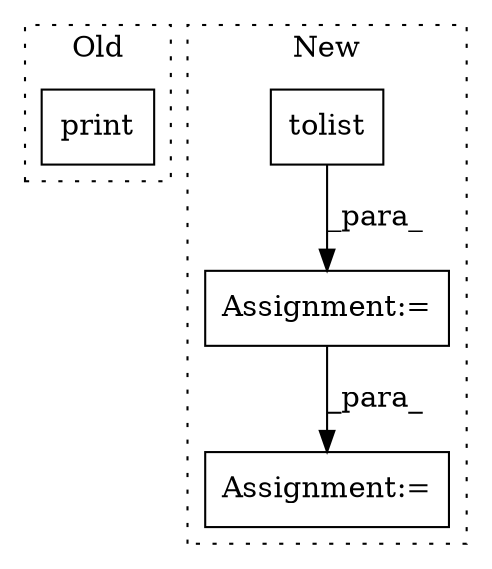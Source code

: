 digraph G {
subgraph cluster0 {
1 [label="print" a="32" s="6421,6506" l="6,1" shape="box"];
label = "Old";
style="dotted";
}
subgraph cluster1 {
2 [label="tolist" a="32" s="6601" l="8" shape="box"];
3 [label="Assignment:=" a="7" s="6583" l="35" shape="box"];
4 [label="Assignment:=" a="7" s="6478" l="20" shape="box"];
label = "New";
style="dotted";
}
2 -> 3 [label="_para_"];
3 -> 4 [label="_para_"];
}